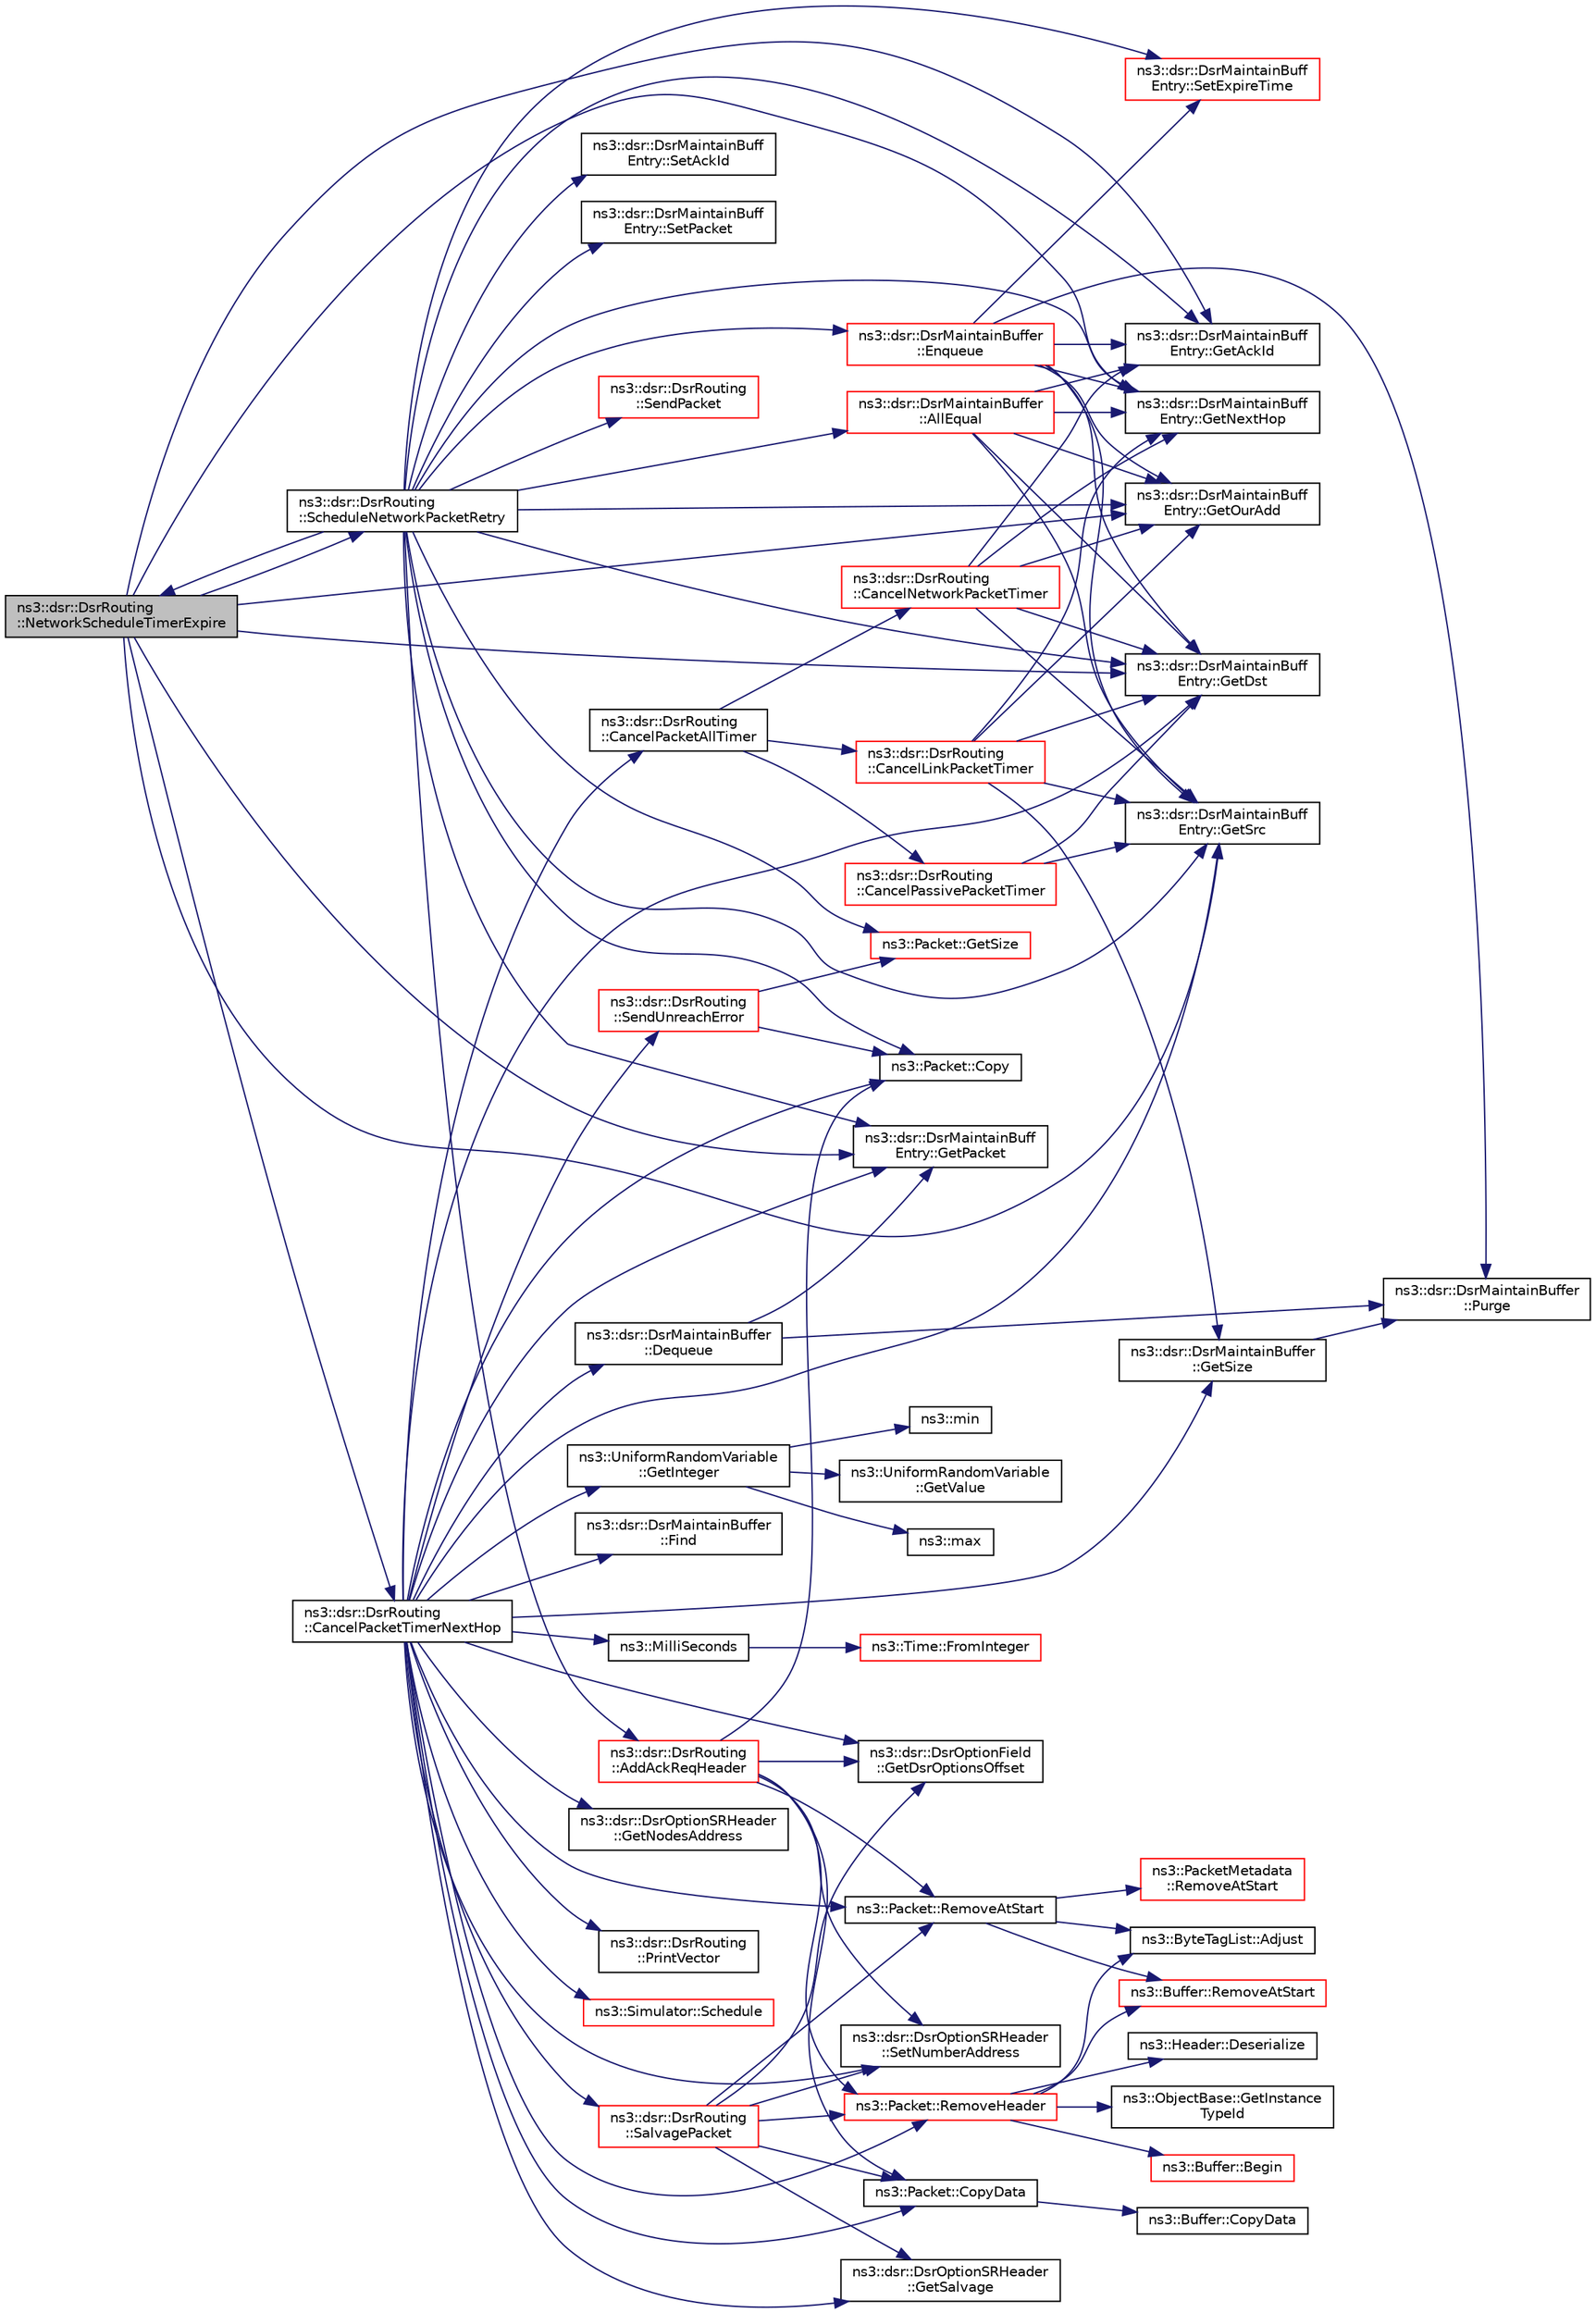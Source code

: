 digraph "ns3::dsr::DsrRouting::NetworkScheduleTimerExpire"
{
 // LATEX_PDF_SIZE
  edge [fontname="Helvetica",fontsize="10",labelfontname="Helvetica",labelfontsize="10"];
  node [fontname="Helvetica",fontsize="10",shape=record];
  rankdir="LR";
  Node1 [label="ns3::dsr::DsrRouting\l::NetworkScheduleTimerExpire",height=0.2,width=0.4,color="black", fillcolor="grey75", style="filled", fontcolor="black",tooltip="This function deals with packet retransmission timer expire using network acknowledgment."];
  Node1 -> Node2 [color="midnightblue",fontsize="10",style="solid",fontname="Helvetica"];
  Node2 [label="ns3::dsr::DsrRouting\l::CancelPacketTimerNextHop",height=0.2,width=0.4,color="black", fillcolor="white", style="filled",URL="$classns3_1_1dsr_1_1_dsr_routing.html#a215e6fcab10ee0d744a657f0af2695c6",tooltip="Cancel the packet retransmission timer for a all maintenance entries with nextHop address."];
  Node2 -> Node3 [color="midnightblue",fontsize="10",style="solid",fontname="Helvetica"];
  Node3 [label="ns3::dsr::DsrRouting\l::CancelPacketAllTimer",height=0.2,width=0.4,color="black", fillcolor="white", style="filled",URL="$classns3_1_1dsr_1_1_dsr_routing.html#afb3145517b31e5a0e2016ac496c86050",tooltip="Cancel all the packet timers."];
  Node3 -> Node4 [color="midnightblue",fontsize="10",style="solid",fontname="Helvetica"];
  Node4 [label="ns3::dsr::DsrRouting\l::CancelLinkPacketTimer",height=0.2,width=0.4,color="red", fillcolor="white", style="filled",URL="$classns3_1_1dsr_1_1_dsr_routing.html#a3d5aef30dc62293cdc487b7110be2324",tooltip="Cancel the link packet retransmission timer for a specific maintenance entry."];
  Node4 -> Node5 [color="midnightblue",fontsize="10",style="solid",fontname="Helvetica"];
  Node5 [label="ns3::dsr::DsrMaintainBuff\lEntry::GetDst",height=0.2,width=0.4,color="black", fillcolor="white", style="filled",URL="$classns3_1_1dsr_1_1_dsr_maintain_buff_entry.html#aee58cc2d1b51ec292a520a91e699f31c",tooltip="Get destination address."];
  Node4 -> Node6 [color="midnightblue",fontsize="10",style="solid",fontname="Helvetica"];
  Node6 [label="ns3::dsr::DsrMaintainBuff\lEntry::GetNextHop",height=0.2,width=0.4,color="black", fillcolor="white", style="filled",URL="$classns3_1_1dsr_1_1_dsr_maintain_buff_entry.html#abf4c613f5a06a45e62e6d78573098bea",tooltip="Get next hop of entry."];
  Node4 -> Node7 [color="midnightblue",fontsize="10",style="solid",fontname="Helvetica"];
  Node7 [label="ns3::dsr::DsrMaintainBuff\lEntry::GetOurAdd",height=0.2,width=0.4,color="black", fillcolor="white", style="filled",URL="$classns3_1_1dsr_1_1_dsr_maintain_buff_entry.html#a991891f099ed09af9924eec958a2e402",tooltip="Get local address of entry."];
  Node4 -> Node8 [color="midnightblue",fontsize="10",style="solid",fontname="Helvetica"];
  Node8 [label="ns3::dsr::DsrMaintainBuffer\l::GetSize",height=0.2,width=0.4,color="black", fillcolor="white", style="filled",URL="$classns3_1_1dsr_1_1_dsr_maintain_buffer.html#a7df015a7d740c8b442df20f4ab3895b7",tooltip="Number of entries."];
  Node8 -> Node9 [color="midnightblue",fontsize="10",style="solid",fontname="Helvetica"];
  Node9 [label="ns3::dsr::DsrMaintainBuffer\l::Purge",height=0.2,width=0.4,color="black", fillcolor="white", style="filled",URL="$classns3_1_1dsr_1_1_dsr_maintain_buffer.html#af12ee29b56abcaac29b60c0a544494b9",tooltip="Remove all expired entries."];
  Node4 -> Node10 [color="midnightblue",fontsize="10",style="solid",fontname="Helvetica"];
  Node10 [label="ns3::dsr::DsrMaintainBuff\lEntry::GetSrc",height=0.2,width=0.4,color="black", fillcolor="white", style="filled",URL="$classns3_1_1dsr_1_1_dsr_maintain_buff_entry.html#a2cc2c004c227083051fab85f184d272c",tooltip="Get source address."];
  Node3 -> Node12 [color="midnightblue",fontsize="10",style="solid",fontname="Helvetica"];
  Node12 [label="ns3::dsr::DsrRouting\l::CancelNetworkPacketTimer",height=0.2,width=0.4,color="red", fillcolor="white", style="filled",URL="$classns3_1_1dsr_1_1_dsr_routing.html#aeed35bcacf68c9f349078b508e73c9aa",tooltip="Cancel the network packet retransmission timer for a specific maintenance entry."];
  Node12 -> Node13 [color="midnightblue",fontsize="10",style="solid",fontname="Helvetica"];
  Node13 [label="ns3::dsr::DsrMaintainBuff\lEntry::GetAckId",height=0.2,width=0.4,color="black", fillcolor="white", style="filled",URL="$classns3_1_1dsr_1_1_dsr_maintain_buff_entry.html#a9563ba8eca5cd5c6509e2e760ec94acd",tooltip="Get acknowledge ID."];
  Node12 -> Node5 [color="midnightblue",fontsize="10",style="solid",fontname="Helvetica"];
  Node12 -> Node6 [color="midnightblue",fontsize="10",style="solid",fontname="Helvetica"];
  Node12 -> Node7 [color="midnightblue",fontsize="10",style="solid",fontname="Helvetica"];
  Node12 -> Node10 [color="midnightblue",fontsize="10",style="solid",fontname="Helvetica"];
  Node3 -> Node16 [color="midnightblue",fontsize="10",style="solid",fontname="Helvetica"];
  Node16 [label="ns3::dsr::DsrRouting\l::CancelPassivePacketTimer",height=0.2,width=0.4,color="red", fillcolor="white", style="filled",URL="$classns3_1_1dsr_1_1_dsr_routing.html#aee6495417f54a12f484029ee1a445d64",tooltip="Cancel the passive packet retransmission timer for a specific maintenance entry."];
  Node16 -> Node5 [color="midnightblue",fontsize="10",style="solid",fontname="Helvetica"];
  Node16 -> Node10 [color="midnightblue",fontsize="10",style="solid",fontname="Helvetica"];
  Node2 -> Node17 [color="midnightblue",fontsize="10",style="solid",fontname="Helvetica"];
  Node17 [label="ns3::Packet::Copy",height=0.2,width=0.4,color="black", fillcolor="white", style="filled",URL="$classns3_1_1_packet.html#afb38be706cfc761bc1c0591f595fc1b7",tooltip="performs a COW copy of the packet."];
  Node2 -> Node18 [color="midnightblue",fontsize="10",style="solid",fontname="Helvetica"];
  Node18 [label="ns3::Packet::CopyData",height=0.2,width=0.4,color="black", fillcolor="white", style="filled",URL="$classns3_1_1_packet.html#a5bafd70ccf970b10524e2d61afd39dc1",tooltip="Copy the packet contents to a byte buffer."];
  Node18 -> Node19 [color="midnightblue",fontsize="10",style="solid",fontname="Helvetica"];
  Node19 [label="ns3::Buffer::CopyData",height=0.2,width=0.4,color="black", fillcolor="white", style="filled",URL="$classns3_1_1_buffer.html#a767c8ec06a1307b569b9a5996dcacf91",tooltip="Copy the specified amount of data from the buffer to the given output stream."];
  Node2 -> Node20 [color="midnightblue",fontsize="10",style="solid",fontname="Helvetica"];
  Node20 [label="ns3::dsr::DsrMaintainBuffer\l::Dequeue",height=0.2,width=0.4,color="black", fillcolor="white", style="filled",URL="$classns3_1_1dsr_1_1_dsr_maintain_buffer.html#a0539c5c6c2b05e10f52372f5fdb93c06",tooltip="Return first found (the earliest) entry for given destination."];
  Node20 -> Node21 [color="midnightblue",fontsize="10",style="solid",fontname="Helvetica"];
  Node21 [label="ns3::dsr::DsrMaintainBuff\lEntry::GetPacket",height=0.2,width=0.4,color="black", fillcolor="white", style="filled",URL="$classns3_1_1dsr_1_1_dsr_maintain_buff_entry.html#a149bbf6004246fc204d83c485b8726c3",tooltip="Get packet."];
  Node20 -> Node9 [color="midnightblue",fontsize="10",style="solid",fontname="Helvetica"];
  Node2 -> Node22 [color="midnightblue",fontsize="10",style="solid",fontname="Helvetica"];
  Node22 [label="ns3::dsr::DsrMaintainBuffer\l::Find",height=0.2,width=0.4,color="black", fillcolor="white", style="filled",URL="$classns3_1_1dsr_1_1_dsr_maintain_buffer.html#a42eaded41fd2aeb05dbf0261a130281a",tooltip="Finds whether a packet with next hop dst exists in the queue."];
  Node2 -> Node23 [color="midnightblue",fontsize="10",style="solid",fontname="Helvetica"];
  Node23 [label="ns3::dsr::DsrOptionField\l::GetDsrOptionsOffset",height=0.2,width=0.4,color="black", fillcolor="white", style="filled",URL="$classns3_1_1dsr_1_1_dsr_option_field.html#a38af1f50ae6f4e7a4a4cf6afd99c5a74",tooltip="Get the offset where the options begin, measured from the start of the extension header."];
  Node2 -> Node5 [color="midnightblue",fontsize="10",style="solid",fontname="Helvetica"];
  Node2 -> Node24 [color="midnightblue",fontsize="10",style="solid",fontname="Helvetica"];
  Node24 [label="ns3::UniformRandomVariable\l::GetInteger",height=0.2,width=0.4,color="black", fillcolor="white", style="filled",URL="$classns3_1_1_uniform_random_variable.html#ab7c7dedc88cb97e74418df2edc28a787",tooltip="Get the next random value, as an unsigned integer in the specified range ."];
  Node24 -> Node25 [color="midnightblue",fontsize="10",style="solid",fontname="Helvetica"];
  Node25 [label="ns3::UniformRandomVariable\l::GetValue",height=0.2,width=0.4,color="black", fillcolor="white", style="filled",URL="$classns3_1_1_uniform_random_variable.html#a94ee6d8ac3da40b14ac7cc64e75c55df",tooltip="Get the next random value as a double drawn from the distribution."];
  Node24 -> Node26 [color="midnightblue",fontsize="10",style="solid",fontname="Helvetica"];
  Node26 [label="ns3::max",height=0.2,width=0.4,color="black", fillcolor="white", style="filled",URL="$namespacens3.html#a548291fa9e4e7d6a57814dfcbbebce9b",tooltip=" "];
  Node24 -> Node27 [color="midnightblue",fontsize="10",style="solid",fontname="Helvetica"];
  Node27 [label="ns3::min",height=0.2,width=0.4,color="black", fillcolor="white", style="filled",URL="$namespacens3.html#a66840605409c3caeff0d2a728b68dc6d",tooltip=" "];
  Node2 -> Node28 [color="midnightblue",fontsize="10",style="solid",fontname="Helvetica"];
  Node28 [label="ns3::dsr::DsrOptionSRHeader\l::GetNodesAddress",height=0.2,width=0.4,color="black", fillcolor="white", style="filled",URL="$classns3_1_1dsr_1_1_dsr_option_s_r_header.html#a2f61ba08c5059563f967e1a9fa34fa65",tooltip="Get the vector of ipv4 address."];
  Node2 -> Node21 [color="midnightblue",fontsize="10",style="solid",fontname="Helvetica"];
  Node2 -> Node29 [color="midnightblue",fontsize="10",style="solid",fontname="Helvetica"];
  Node29 [label="ns3::dsr::DsrOptionSRHeader\l::GetSalvage",height=0.2,width=0.4,color="black", fillcolor="white", style="filled",URL="$classns3_1_1dsr_1_1_dsr_option_s_r_header.html#abe67e0472498b91236d83f994513e27f",tooltip="Get the salvage value for a packet."];
  Node2 -> Node8 [color="midnightblue",fontsize="10",style="solid",fontname="Helvetica"];
  Node2 -> Node10 [color="midnightblue",fontsize="10",style="solid",fontname="Helvetica"];
  Node2 -> Node30 [color="midnightblue",fontsize="10",style="solid",fontname="Helvetica"];
  Node30 [label="ns3::MilliSeconds",height=0.2,width=0.4,color="black", fillcolor="white", style="filled",URL="$group__timecivil.html#gaf26127cf4571146b83a92ee18679c7a9",tooltip="Construct a Time in the indicated unit."];
  Node30 -> Node31 [color="midnightblue",fontsize="10",style="solid",fontname="Helvetica"];
  Node31 [label="ns3::Time::FromInteger",height=0.2,width=0.4,color="red", fillcolor="white", style="filled",URL="$classns3_1_1_time.html#a3e742c67b2764e75ff95f9b754d43fe9",tooltip="Create a Time equal to value in unit unit."];
  Node2 -> Node40 [color="midnightblue",fontsize="10",style="solid",fontname="Helvetica"];
  Node40 [label="ns3::dsr::DsrRouting\l::PrintVector",height=0.2,width=0.4,color="black", fillcolor="white", style="filled",URL="$classns3_1_1dsr_1_1_dsr_routing.html#a21eda9cea85649375aed0a4b5f0c4c10",tooltip="Print the route vector."];
  Node2 -> Node41 [color="midnightblue",fontsize="10",style="solid",fontname="Helvetica"];
  Node41 [label="ns3::Packet::RemoveAtStart",height=0.2,width=0.4,color="black", fillcolor="white", style="filled",URL="$classns3_1_1_packet.html#a78aa207e7921dd2f9f7e0d0b7a1c730a",tooltip="Remove size bytes from the start of the current packet."];
  Node41 -> Node42 [color="midnightblue",fontsize="10",style="solid",fontname="Helvetica"];
  Node42 [label="ns3::ByteTagList::Adjust",height=0.2,width=0.4,color="black", fillcolor="white", style="filled",URL="$classns3_1_1_byte_tag_list.html#a1fec06d7e6daaf8039cf2a148e4090f2",tooltip="Adjust the offsets stored internally by the adjustment delta."];
  Node41 -> Node43 [color="midnightblue",fontsize="10",style="solid",fontname="Helvetica"];
  Node43 [label="ns3::Buffer::RemoveAtStart",height=0.2,width=0.4,color="red", fillcolor="white", style="filled",URL="$classns3_1_1_buffer.html#adeecbb3e8f518aec6fee0437578ade4b",tooltip=" "];
  Node41 -> Node48 [color="midnightblue",fontsize="10",style="solid",fontname="Helvetica"];
  Node48 [label="ns3::PacketMetadata\l::RemoveAtStart",height=0.2,width=0.4,color="red", fillcolor="white", style="filled",URL="$classns3_1_1_packet_metadata.html#a9a0300e7ae709f269d59b6733e590d56",tooltip="Remove a chunk of metadata at the metadata start."];
  Node2 -> Node66 [color="midnightblue",fontsize="10",style="solid",fontname="Helvetica"];
  Node66 [label="ns3::Packet::RemoveHeader",height=0.2,width=0.4,color="red", fillcolor="white", style="filled",URL="$classns3_1_1_packet.html#a0961eccf975d75f902d40956c93ba63e",tooltip="Deserialize and remove the header from the internal buffer."];
  Node66 -> Node42 [color="midnightblue",fontsize="10",style="solid",fontname="Helvetica"];
  Node66 -> Node67 [color="midnightblue",fontsize="10",style="solid",fontname="Helvetica"];
  Node67 [label="ns3::Buffer::Begin",height=0.2,width=0.4,color="red", fillcolor="white", style="filled",URL="$classns3_1_1_buffer.html#acb977a0179de9abe4e295ce22023b4ca",tooltip=" "];
  Node66 -> Node68 [color="midnightblue",fontsize="10",style="solid",fontname="Helvetica"];
  Node68 [label="ns3::Header::Deserialize",height=0.2,width=0.4,color="black", fillcolor="white", style="filled",URL="$classns3_1_1_header.html#a78be9400bb66b2a8543606f395ef5396",tooltip=" "];
  Node66 -> Node69 [color="midnightblue",fontsize="10",style="solid",fontname="Helvetica"];
  Node69 [label="ns3::ObjectBase::GetInstance\lTypeId",height=0.2,width=0.4,color="black", fillcolor="white", style="filled",URL="$classns3_1_1_object_base.html#abe5b43a6f5b99a92a4c3122db31f06fb",tooltip="Get the most derived TypeId for this Object."];
  Node66 -> Node43 [color="midnightblue",fontsize="10",style="solid",fontname="Helvetica"];
  Node2 -> Node76 [color="midnightblue",fontsize="10",style="solid",fontname="Helvetica"];
  Node76 [label="ns3::dsr::DsrRouting\l::SalvagePacket",height=0.2,width=0.4,color="red", fillcolor="white", style="filled",URL="$classns3_1_1dsr_1_1_dsr_routing.html#a83dd51056e4e48ad538ff41fda129272",tooltip="Salvage the packet which has been transmitted for 3 times."];
  Node76 -> Node18 [color="midnightblue",fontsize="10",style="solid",fontname="Helvetica"];
  Node76 -> Node23 [color="midnightblue",fontsize="10",style="solid",fontname="Helvetica"];
  Node76 -> Node29 [color="midnightblue",fontsize="10",style="solid",fontname="Helvetica"];
  Node76 -> Node41 [color="midnightblue",fontsize="10",style="solid",fontname="Helvetica"];
  Node76 -> Node66 [color="midnightblue",fontsize="10",style="solid",fontname="Helvetica"];
  Node76 -> Node227 [color="midnightblue",fontsize="10",style="solid",fontname="Helvetica"];
  Node227 [label="ns3::dsr::DsrOptionSRHeader\l::SetNumberAddress",height=0.2,width=0.4,color="black", fillcolor="white", style="filled",URL="$classns3_1_1dsr_1_1_dsr_option_s_r_header.html#a611f37babb433a5c82b393089e23be51",tooltip="Set the number of ipv4 address."];
  Node2 -> Node200 [color="midnightblue",fontsize="10",style="solid",fontname="Helvetica"];
  Node200 [label="ns3::Simulator::Schedule",height=0.2,width=0.4,color="red", fillcolor="white", style="filled",URL="$classns3_1_1_simulator.html#a3da7d28335c8ac0e3e86781f766df241",tooltip="Schedule an event to expire after delay."];
  Node2 -> Node280 [color="midnightblue",fontsize="10",style="solid",fontname="Helvetica"];
  Node280 [label="ns3::dsr::DsrRouting\l::SendUnreachError",height=0.2,width=0.4,color="red", fillcolor="white", style="filled",URL="$classns3_1_1dsr_1_1_dsr_routing.html#ace5dd08bac91fa199ddfac7e81125a62",tooltip="This function is responsible for sending error packets in case of break link to next hop."];
  Node280 -> Node17 [color="midnightblue",fontsize="10",style="solid",fontname="Helvetica"];
  Node280 -> Node231 [color="midnightblue",fontsize="10",style="solid",fontname="Helvetica"];
  Node231 [label="ns3::Packet::GetSize",height=0.2,width=0.4,color="red", fillcolor="white", style="filled",URL="$classns3_1_1_packet.html#afff7cb1ff518ee6dc0d424e10a5ad6ec",tooltip="Returns the the size in bytes of the packet (including the zero-filled initial payload)."];
  Node2 -> Node227 [color="midnightblue",fontsize="10",style="solid",fontname="Helvetica"];
  Node1 -> Node13 [color="midnightblue",fontsize="10",style="solid",fontname="Helvetica"];
  Node1 -> Node5 [color="midnightblue",fontsize="10",style="solid",fontname="Helvetica"];
  Node1 -> Node6 [color="midnightblue",fontsize="10",style="solid",fontname="Helvetica"];
  Node1 -> Node7 [color="midnightblue",fontsize="10",style="solid",fontname="Helvetica"];
  Node1 -> Node21 [color="midnightblue",fontsize="10",style="solid",fontname="Helvetica"];
  Node1 -> Node10 [color="midnightblue",fontsize="10",style="solid",fontname="Helvetica"];
  Node1 -> Node218 [color="midnightblue",fontsize="10",style="solid",fontname="Helvetica"];
  Node218 [label="ns3::dsr::DsrRouting\l::ScheduleNetworkPacketRetry",height=0.2,width=0.4,color="black", fillcolor="white", style="filled",URL="$classns3_1_1dsr_1_1_dsr_routing.html#a6a18c6baa374d5e6a68f8952d1afdb13",tooltip="Schedule the packet retransmission based on network layer acknowledgment."];
  Node218 -> Node219 [color="midnightblue",fontsize="10",style="solid",fontname="Helvetica"];
  Node219 [label="ns3::dsr::DsrRouting\l::AddAckReqHeader",height=0.2,width=0.4,color="red", fillcolor="white", style="filled",URL="$classns3_1_1dsr_1_1_dsr_routing.html#a8ce910f1c56dc238ff98117c784c4541",tooltip="This function is called to add ack request header for network acknowledgement."];
  Node219 -> Node17 [color="midnightblue",fontsize="10",style="solid",fontname="Helvetica"];
  Node219 -> Node18 [color="midnightblue",fontsize="10",style="solid",fontname="Helvetica"];
  Node219 -> Node23 [color="midnightblue",fontsize="10",style="solid",fontname="Helvetica"];
  Node219 -> Node41 [color="midnightblue",fontsize="10",style="solid",fontname="Helvetica"];
  Node219 -> Node66 [color="midnightblue",fontsize="10",style="solid",fontname="Helvetica"];
  Node219 -> Node227 [color="midnightblue",fontsize="10",style="solid",fontname="Helvetica"];
  Node218 -> Node230 [color="midnightblue",fontsize="10",style="solid",fontname="Helvetica"];
  Node230 [label="ns3::dsr::DsrMaintainBuffer\l::AllEqual",height=0.2,width=0.4,color="red", fillcolor="white", style="filled",URL="$classns3_1_1dsr_1_1_dsr_maintain_buffer.html#a2f553fb512d4aee9a538c799bc2d0f45",tooltip="Verify if all the elements in the maintenance buffer entry is the same."];
  Node230 -> Node13 [color="midnightblue",fontsize="10",style="solid",fontname="Helvetica"];
  Node230 -> Node5 [color="midnightblue",fontsize="10",style="solid",fontname="Helvetica"];
  Node230 -> Node6 [color="midnightblue",fontsize="10",style="solid",fontname="Helvetica"];
  Node230 -> Node7 [color="midnightblue",fontsize="10",style="solid",fontname="Helvetica"];
  Node230 -> Node10 [color="midnightblue",fontsize="10",style="solid",fontname="Helvetica"];
  Node218 -> Node17 [color="midnightblue",fontsize="10",style="solid",fontname="Helvetica"];
  Node218 -> Node179 [color="midnightblue",fontsize="10",style="solid",fontname="Helvetica"];
  Node179 [label="ns3::dsr::DsrMaintainBuffer\l::Enqueue",height=0.2,width=0.4,color="red", fillcolor="white", style="filled",URL="$classns3_1_1dsr_1_1_dsr_maintain_buffer.html#a8ec30b5b9b0f6af36e61867327a47717",tooltip="Push entry in queue, if there is no entry with the same packet and destination address in queue."];
  Node179 -> Node13 [color="midnightblue",fontsize="10",style="solid",fontname="Helvetica"];
  Node179 -> Node5 [color="midnightblue",fontsize="10",style="solid",fontname="Helvetica"];
  Node179 -> Node6 [color="midnightblue",fontsize="10",style="solid",fontname="Helvetica"];
  Node179 -> Node7 [color="midnightblue",fontsize="10",style="solid",fontname="Helvetica"];
  Node179 -> Node10 [color="midnightblue",fontsize="10",style="solid",fontname="Helvetica"];
  Node179 -> Node9 [color="midnightblue",fontsize="10",style="solid",fontname="Helvetica"];
  Node179 -> Node180 [color="midnightblue",fontsize="10",style="solid",fontname="Helvetica"];
  Node180 [label="ns3::dsr::DsrMaintainBuff\lEntry::SetExpireTime",height=0.2,width=0.4,color="red", fillcolor="white", style="filled",URL="$classns3_1_1dsr_1_1_dsr_maintain_buff_entry.html#a07a079b2093dde9f877bc9c8d75fe843",tooltip="Set expiration time."];
  Node218 -> Node13 [color="midnightblue",fontsize="10",style="solid",fontname="Helvetica"];
  Node218 -> Node5 [color="midnightblue",fontsize="10",style="solid",fontname="Helvetica"];
  Node218 -> Node6 [color="midnightblue",fontsize="10",style="solid",fontname="Helvetica"];
  Node218 -> Node7 [color="midnightblue",fontsize="10",style="solid",fontname="Helvetica"];
  Node218 -> Node21 [color="midnightblue",fontsize="10",style="solid",fontname="Helvetica"];
  Node218 -> Node231 [color="midnightblue",fontsize="10",style="solid",fontname="Helvetica"];
  Node218 -> Node10 [color="midnightblue",fontsize="10",style="solid",fontname="Helvetica"];
  Node218 -> Node1 [color="midnightblue",fontsize="10",style="solid",fontname="Helvetica"];
  Node218 -> Node195 [color="midnightblue",fontsize="10",style="solid",fontname="Helvetica"];
  Node195 [label="ns3::dsr::DsrRouting\l::SendPacket",height=0.2,width=0.4,color="red", fillcolor="white", style="filled",URL="$classns3_1_1dsr_1_1_dsr_routing.html#a84a2caf24a41eef8993b64cb22874f95",tooltip="This function is called by when really sending out the packet."];
  Node218 -> Node232 [color="midnightblue",fontsize="10",style="solid",fontname="Helvetica"];
  Node232 [label="ns3::dsr::DsrMaintainBuff\lEntry::SetAckId",height=0.2,width=0.4,color="black", fillcolor="white", style="filled",URL="$classns3_1_1dsr_1_1_dsr_maintain_buff_entry.html#ab4fdbe5c000213ccd5d5e1532ae58c70",tooltip="Set acknowledge ID."];
  Node218 -> Node180 [color="midnightblue",fontsize="10",style="solid",fontname="Helvetica"];
  Node218 -> Node233 [color="midnightblue",fontsize="10",style="solid",fontname="Helvetica"];
  Node233 [label="ns3::dsr::DsrMaintainBuff\lEntry::SetPacket",height=0.2,width=0.4,color="black", fillcolor="white", style="filled",URL="$classns3_1_1dsr_1_1_dsr_maintain_buff_entry.html#a2f8880c2042a4428804ee7fa0dfc4f21",tooltip="Set packet."];
}
